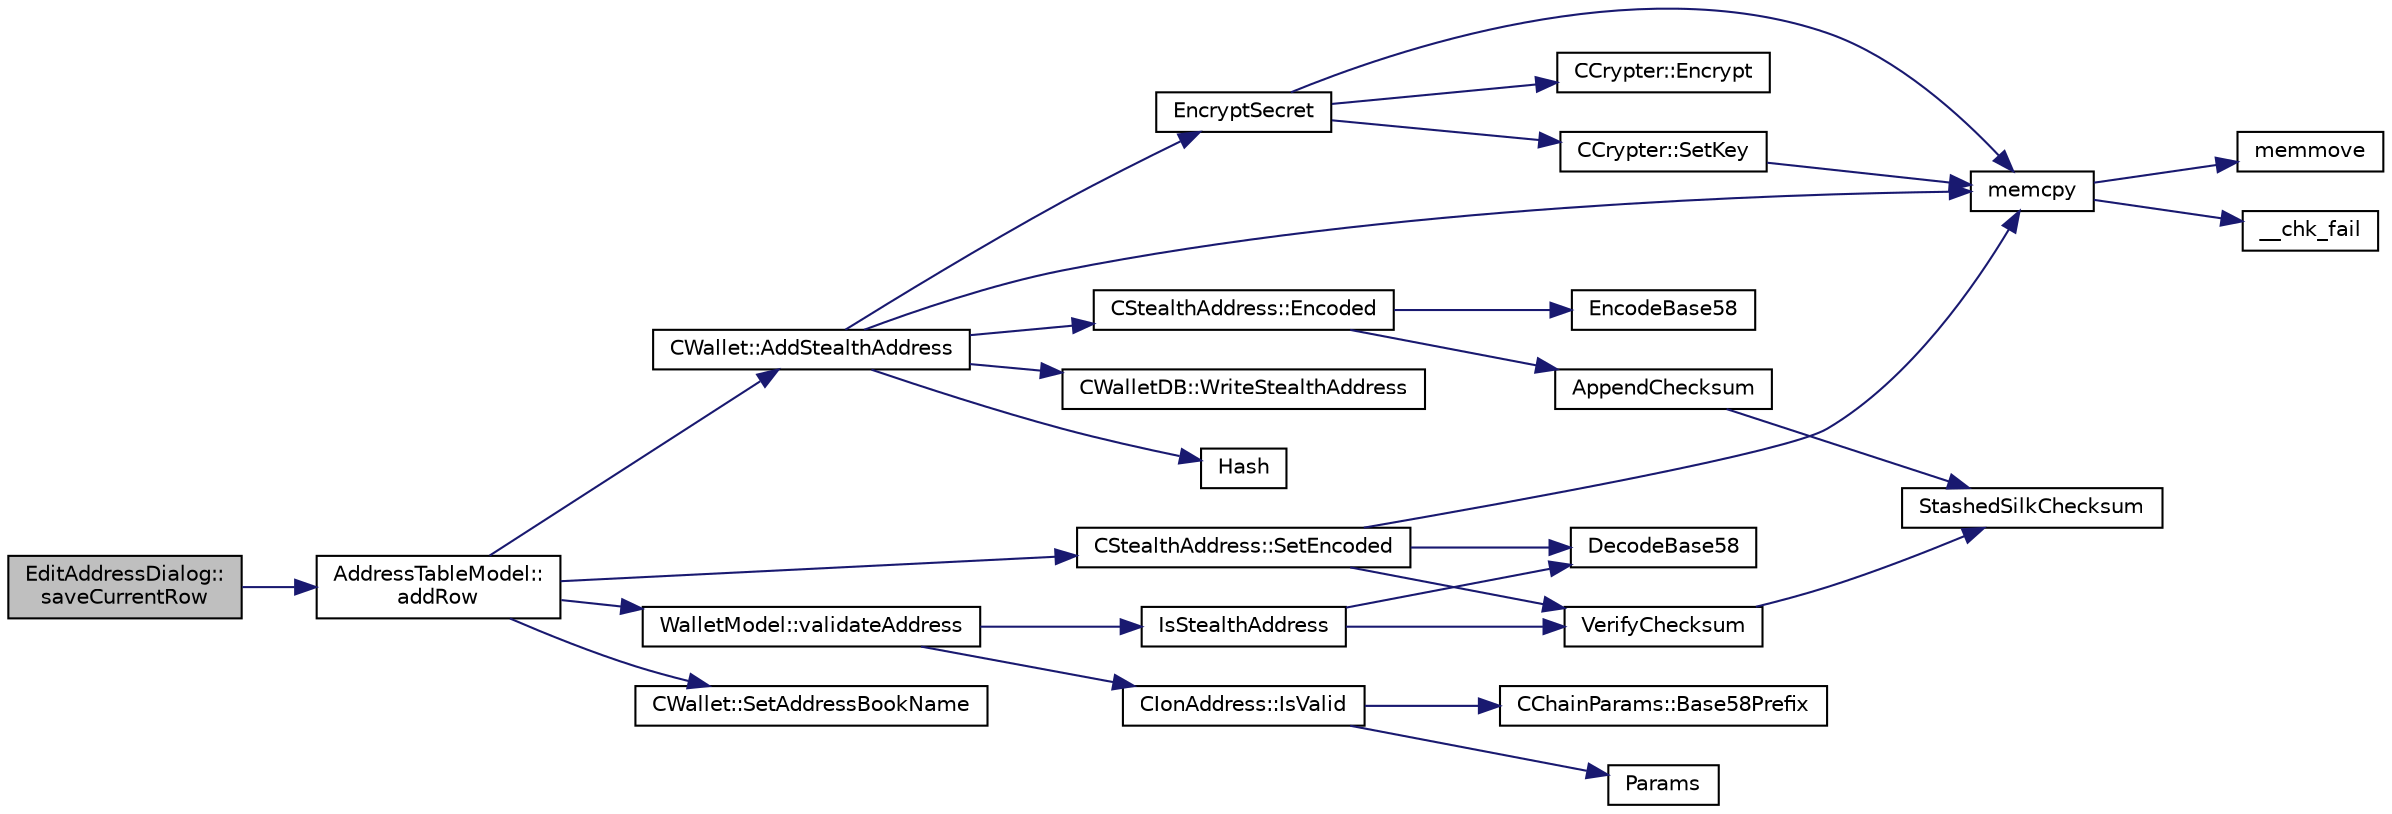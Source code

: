 digraph "EditAddressDialog::saveCurrentRow"
{
  edge [fontname="Helvetica",fontsize="10",labelfontname="Helvetica",labelfontsize="10"];
  node [fontname="Helvetica",fontsize="10",shape=record];
  rankdir="LR";
  Node44 [label="EditAddressDialog::\lsaveCurrentRow",height=0.2,width=0.4,color="black", fillcolor="grey75", style="filled", fontcolor="black"];
  Node44 -> Node45 [color="midnightblue",fontsize="10",style="solid",fontname="Helvetica"];
  Node45 [label="AddressTableModel::\laddRow",height=0.2,width=0.4,color="black", fillcolor="white", style="filled",URL="$class_address_table_model.html#a08ab9ae401a18d193f0e39551de81280"];
  Node45 -> Node46 [color="midnightblue",fontsize="10",style="solid",fontname="Helvetica"];
  Node46 [label="CStealthAddress::SetEncoded",height=0.2,width=0.4,color="black", fillcolor="white", style="filled",URL="$class_c_stealth_address.html#aa3f4655dced125bf698c208b6e7ac4b8"];
  Node46 -> Node47 [color="midnightblue",fontsize="10",style="solid",fontname="Helvetica"];
  Node47 [label="DecodeBase58",height=0.2,width=0.4,color="black", fillcolor="white", style="filled",URL="$base58_8cpp.html#a0f74d1d6e7e982cad4b0e538acea4538",tooltip="Decode a base58-encoded string (psz) into a byte vector (vchRet). "];
  Node46 -> Node48 [color="midnightblue",fontsize="10",style="solid",fontname="Helvetica"];
  Node48 [label="VerifyChecksum",height=0.2,width=0.4,color="black", fillcolor="white", style="filled",URL="$stealth_8cpp.html#a5ff6f6775db5f747f5088c7ef8264b74"];
  Node48 -> Node49 [color="midnightblue",fontsize="10",style="solid",fontname="Helvetica"];
  Node49 [label="StashedSilkChecksum",height=0.2,width=0.4,color="black", fillcolor="white", style="filled",URL="$stealth_8cpp.html#abb79a3b98a10b85daf3f3ff35c1cbfa8"];
  Node46 -> Node50 [color="midnightblue",fontsize="10",style="solid",fontname="Helvetica"];
  Node50 [label="memcpy",height=0.2,width=0.4,color="black", fillcolor="white", style="filled",URL="$glibc__compat_8cpp.html#a0f46826ab0466591e136db24394923cf"];
  Node50 -> Node51 [color="midnightblue",fontsize="10",style="solid",fontname="Helvetica"];
  Node51 [label="memmove",height=0.2,width=0.4,color="black", fillcolor="white", style="filled",URL="$glibc__compat_8cpp.html#a9778d49e9029dd75bc53ecbbf9f5e9a1"];
  Node50 -> Node52 [color="midnightblue",fontsize="10",style="solid",fontname="Helvetica"];
  Node52 [label="__chk_fail",height=0.2,width=0.4,color="black", fillcolor="white", style="filled",URL="$glibc__compat_8cpp.html#a424ac71631da5ada2976630ff67051d1"];
  Node45 -> Node53 [color="midnightblue",fontsize="10",style="solid",fontname="Helvetica"];
  Node53 [label="CWallet::AddStealthAddress",height=0.2,width=0.4,color="black", fillcolor="white", style="filled",URL="$class_c_wallet.html#a19d6a23e37ff619c741b7dfa9279b973"];
  Node53 -> Node50 [color="midnightblue",fontsize="10",style="solid",fontname="Helvetica"];
  Node53 -> Node54 [color="midnightblue",fontsize="10",style="solid",fontname="Helvetica"];
  Node54 [label="Hash",height=0.2,width=0.4,color="black", fillcolor="white", style="filled",URL="$hash_8h.html#ab3f6c437460137530d86e09c2c102e99"];
  Node53 -> Node55 [color="midnightblue",fontsize="10",style="solid",fontname="Helvetica"];
  Node55 [label="EncryptSecret",height=0.2,width=0.4,color="black", fillcolor="white", style="filled",URL="$crypter_8cpp.html#a4fa4e3134d2b6e4913b9ce6369820697"];
  Node55 -> Node50 [color="midnightblue",fontsize="10",style="solid",fontname="Helvetica"];
  Node55 -> Node56 [color="midnightblue",fontsize="10",style="solid",fontname="Helvetica"];
  Node56 [label="CCrypter::SetKey",height=0.2,width=0.4,color="black", fillcolor="white", style="filled",URL="$class_c_crypter.html#a0d948dd4796e2420e1dd9c1ddbf7974e"];
  Node56 -> Node50 [color="midnightblue",fontsize="10",style="solid",fontname="Helvetica"];
  Node55 -> Node57 [color="midnightblue",fontsize="10",style="solid",fontname="Helvetica"];
  Node57 [label="CCrypter::Encrypt",height=0.2,width=0.4,color="black", fillcolor="white", style="filled",URL="$class_c_crypter.html#a124fcd3021569a660ce2daa3391c8ea4"];
  Node53 -> Node58 [color="midnightblue",fontsize="10",style="solid",fontname="Helvetica"];
  Node58 [label="CStealthAddress::Encoded",height=0.2,width=0.4,color="black", fillcolor="white", style="filled",URL="$class_c_stealth_address.html#a1318c3f56f64354f4c909380ba692c91"];
  Node58 -> Node59 [color="midnightblue",fontsize="10",style="solid",fontname="Helvetica"];
  Node59 [label="AppendChecksum",height=0.2,width=0.4,color="black", fillcolor="white", style="filled",URL="$stealth_8cpp.html#aa4f182dc0efd181cef81ca75ae960533"];
  Node59 -> Node49 [color="midnightblue",fontsize="10",style="solid",fontname="Helvetica"];
  Node58 -> Node60 [color="midnightblue",fontsize="10",style="solid",fontname="Helvetica"];
  Node60 [label="EncodeBase58",height=0.2,width=0.4,color="black", fillcolor="white", style="filled",URL="$base58_8cpp.html#a8d6f0e9d5df175b4966dcede31dc90ad",tooltip="Encode a byte sequence as a base58-encoded string. "];
  Node53 -> Node61 [color="midnightblue",fontsize="10",style="solid",fontname="Helvetica"];
  Node61 [label="CWalletDB::WriteStealthAddress",height=0.2,width=0.4,color="black", fillcolor="white", style="filled",URL="$class_c_wallet_d_b.html#a2bce6f7f050d6d14e2c025a7beba2cfc"];
  Node45 -> Node62 [color="midnightblue",fontsize="10",style="solid",fontname="Helvetica"];
  Node62 [label="WalletModel::validateAddress",height=0.2,width=0.4,color="black", fillcolor="white", style="filled",URL="$class_wallet_model.html#a04604615253aeaae1253b1412a70a1f7"];
  Node62 -> Node63 [color="midnightblue",fontsize="10",style="solid",fontname="Helvetica"];
  Node63 [label="IsStealthAddress",height=0.2,width=0.4,color="black", fillcolor="white", style="filled",URL="$stealth_8cpp.html#a26c89afcb720e8b1a9c9dadaee26757b"];
  Node63 -> Node47 [color="midnightblue",fontsize="10",style="solid",fontname="Helvetica"];
  Node63 -> Node48 [color="midnightblue",fontsize="10",style="solid",fontname="Helvetica"];
  Node62 -> Node64 [color="midnightblue",fontsize="10",style="solid",fontname="Helvetica"];
  Node64 [label="CIonAddress::IsValid",height=0.2,width=0.4,color="black", fillcolor="white", style="filled",URL="$class_c_ion_address.html#a93cb71370b938e7fad4a74c4b5775da6"];
  Node64 -> Node65 [color="midnightblue",fontsize="10",style="solid",fontname="Helvetica"];
  Node65 [label="Params",height=0.2,width=0.4,color="black", fillcolor="white", style="filled",URL="$chainparams_8cpp.html#ace5c5b706d71a324a417dd2db394fd4a",tooltip="Return the currently selected parameters. "];
  Node64 -> Node66 [color="midnightblue",fontsize="10",style="solid",fontname="Helvetica"];
  Node66 [label="CChainParams::Base58Prefix",height=0.2,width=0.4,color="black", fillcolor="white", style="filled",URL="$class_c_chain_params.html#a103c58eca4a26a71201882b3ed6c4cb4"];
  Node45 -> Node67 [color="midnightblue",fontsize="10",style="solid",fontname="Helvetica"];
  Node67 [label="CWallet::SetAddressBookName",height=0.2,width=0.4,color="black", fillcolor="white", style="filled",URL="$class_c_wallet.html#a95d2dd3693db562aa11afbecf33e1276"];
}
